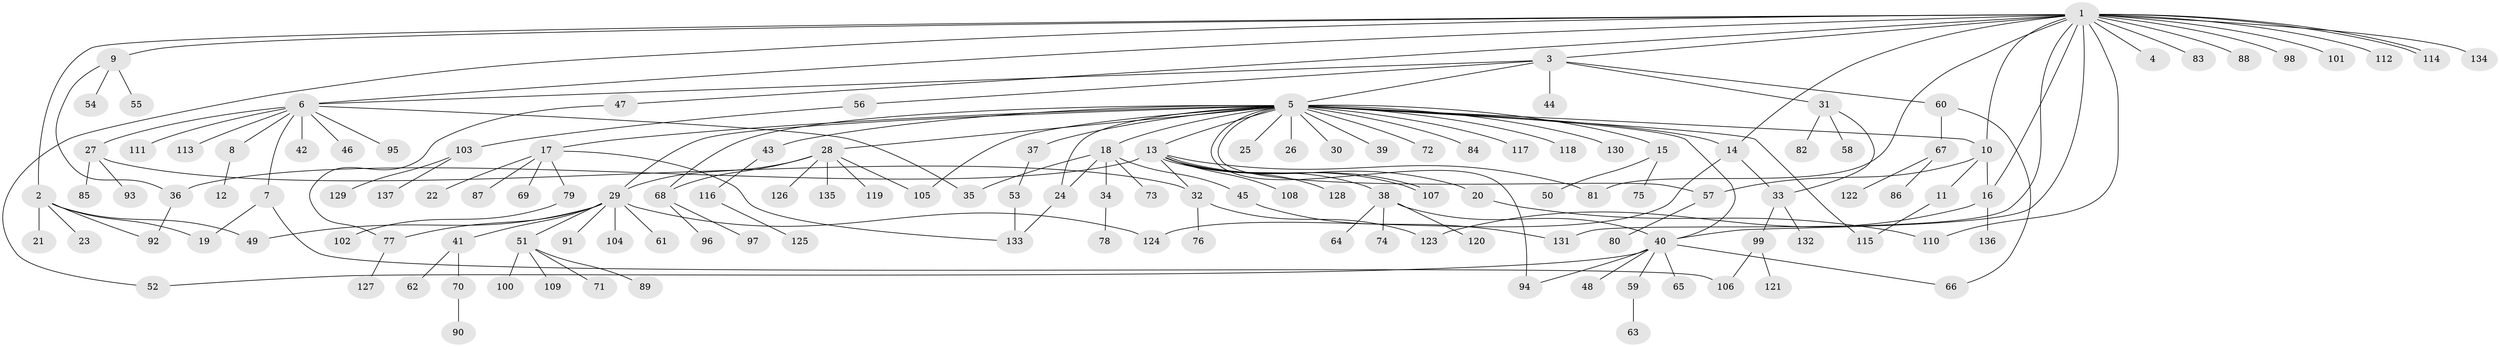 // Generated by graph-tools (version 1.1) at 2025/26/03/09/25 03:26:04]
// undirected, 137 vertices, 169 edges
graph export_dot {
graph [start="1"]
  node [color=gray90,style=filled];
  1;
  2;
  3;
  4;
  5;
  6;
  7;
  8;
  9;
  10;
  11;
  12;
  13;
  14;
  15;
  16;
  17;
  18;
  19;
  20;
  21;
  22;
  23;
  24;
  25;
  26;
  27;
  28;
  29;
  30;
  31;
  32;
  33;
  34;
  35;
  36;
  37;
  38;
  39;
  40;
  41;
  42;
  43;
  44;
  45;
  46;
  47;
  48;
  49;
  50;
  51;
  52;
  53;
  54;
  55;
  56;
  57;
  58;
  59;
  60;
  61;
  62;
  63;
  64;
  65;
  66;
  67;
  68;
  69;
  70;
  71;
  72;
  73;
  74;
  75;
  76;
  77;
  78;
  79;
  80;
  81;
  82;
  83;
  84;
  85;
  86;
  87;
  88;
  89;
  90;
  91;
  92;
  93;
  94;
  95;
  96;
  97;
  98;
  99;
  100;
  101;
  102;
  103;
  104;
  105;
  106;
  107;
  108;
  109;
  110;
  111;
  112;
  113;
  114;
  115;
  116;
  117;
  118;
  119;
  120;
  121;
  122;
  123;
  124;
  125;
  126;
  127;
  128;
  129;
  130;
  131;
  132;
  133;
  134;
  135;
  136;
  137;
  1 -- 2;
  1 -- 3;
  1 -- 4;
  1 -- 6;
  1 -- 9;
  1 -- 10;
  1 -- 14;
  1 -- 16;
  1 -- 40;
  1 -- 47;
  1 -- 52;
  1 -- 81;
  1 -- 83;
  1 -- 88;
  1 -- 98;
  1 -- 101;
  1 -- 110;
  1 -- 112;
  1 -- 114;
  1 -- 114;
  1 -- 131;
  1 -- 134;
  2 -- 19;
  2 -- 21;
  2 -- 23;
  2 -- 49;
  2 -- 92;
  3 -- 5;
  3 -- 6;
  3 -- 31;
  3 -- 44;
  3 -- 56;
  3 -- 60;
  5 -- 10;
  5 -- 13;
  5 -- 14;
  5 -- 15;
  5 -- 17;
  5 -- 18;
  5 -- 24;
  5 -- 25;
  5 -- 26;
  5 -- 28;
  5 -- 29;
  5 -- 30;
  5 -- 37;
  5 -- 39;
  5 -- 40;
  5 -- 43;
  5 -- 57;
  5 -- 68;
  5 -- 72;
  5 -- 84;
  5 -- 94;
  5 -- 105;
  5 -- 115;
  5 -- 117;
  5 -- 118;
  5 -- 130;
  6 -- 7;
  6 -- 8;
  6 -- 27;
  6 -- 35;
  6 -- 42;
  6 -- 46;
  6 -- 95;
  6 -- 111;
  6 -- 113;
  7 -- 19;
  7 -- 106;
  8 -- 12;
  9 -- 36;
  9 -- 54;
  9 -- 55;
  10 -- 11;
  10 -- 16;
  10 -- 57;
  11 -- 115;
  13 -- 20;
  13 -- 32;
  13 -- 36;
  13 -- 38;
  13 -- 81;
  13 -- 107;
  13 -- 107;
  13 -- 108;
  13 -- 128;
  14 -- 33;
  14 -- 124;
  15 -- 50;
  15 -- 75;
  16 -- 123;
  16 -- 136;
  17 -- 22;
  17 -- 69;
  17 -- 79;
  17 -- 87;
  17 -- 133;
  18 -- 24;
  18 -- 34;
  18 -- 35;
  18 -- 45;
  18 -- 73;
  20 -- 110;
  24 -- 133;
  27 -- 32;
  27 -- 85;
  27 -- 93;
  28 -- 29;
  28 -- 68;
  28 -- 105;
  28 -- 119;
  28 -- 126;
  28 -- 135;
  29 -- 41;
  29 -- 49;
  29 -- 51;
  29 -- 61;
  29 -- 77;
  29 -- 91;
  29 -- 104;
  29 -- 124;
  31 -- 33;
  31 -- 58;
  31 -- 82;
  32 -- 76;
  32 -- 123;
  33 -- 99;
  33 -- 132;
  34 -- 78;
  36 -- 92;
  37 -- 53;
  38 -- 40;
  38 -- 64;
  38 -- 74;
  38 -- 120;
  40 -- 48;
  40 -- 52;
  40 -- 59;
  40 -- 65;
  40 -- 66;
  40 -- 94;
  41 -- 62;
  41 -- 70;
  43 -- 116;
  45 -- 131;
  47 -- 77;
  51 -- 71;
  51 -- 89;
  51 -- 100;
  51 -- 109;
  53 -- 133;
  56 -- 103;
  57 -- 80;
  59 -- 63;
  60 -- 66;
  60 -- 67;
  67 -- 86;
  67 -- 122;
  68 -- 96;
  68 -- 97;
  70 -- 90;
  77 -- 127;
  79 -- 102;
  99 -- 106;
  99 -- 121;
  103 -- 129;
  103 -- 137;
  116 -- 125;
}
